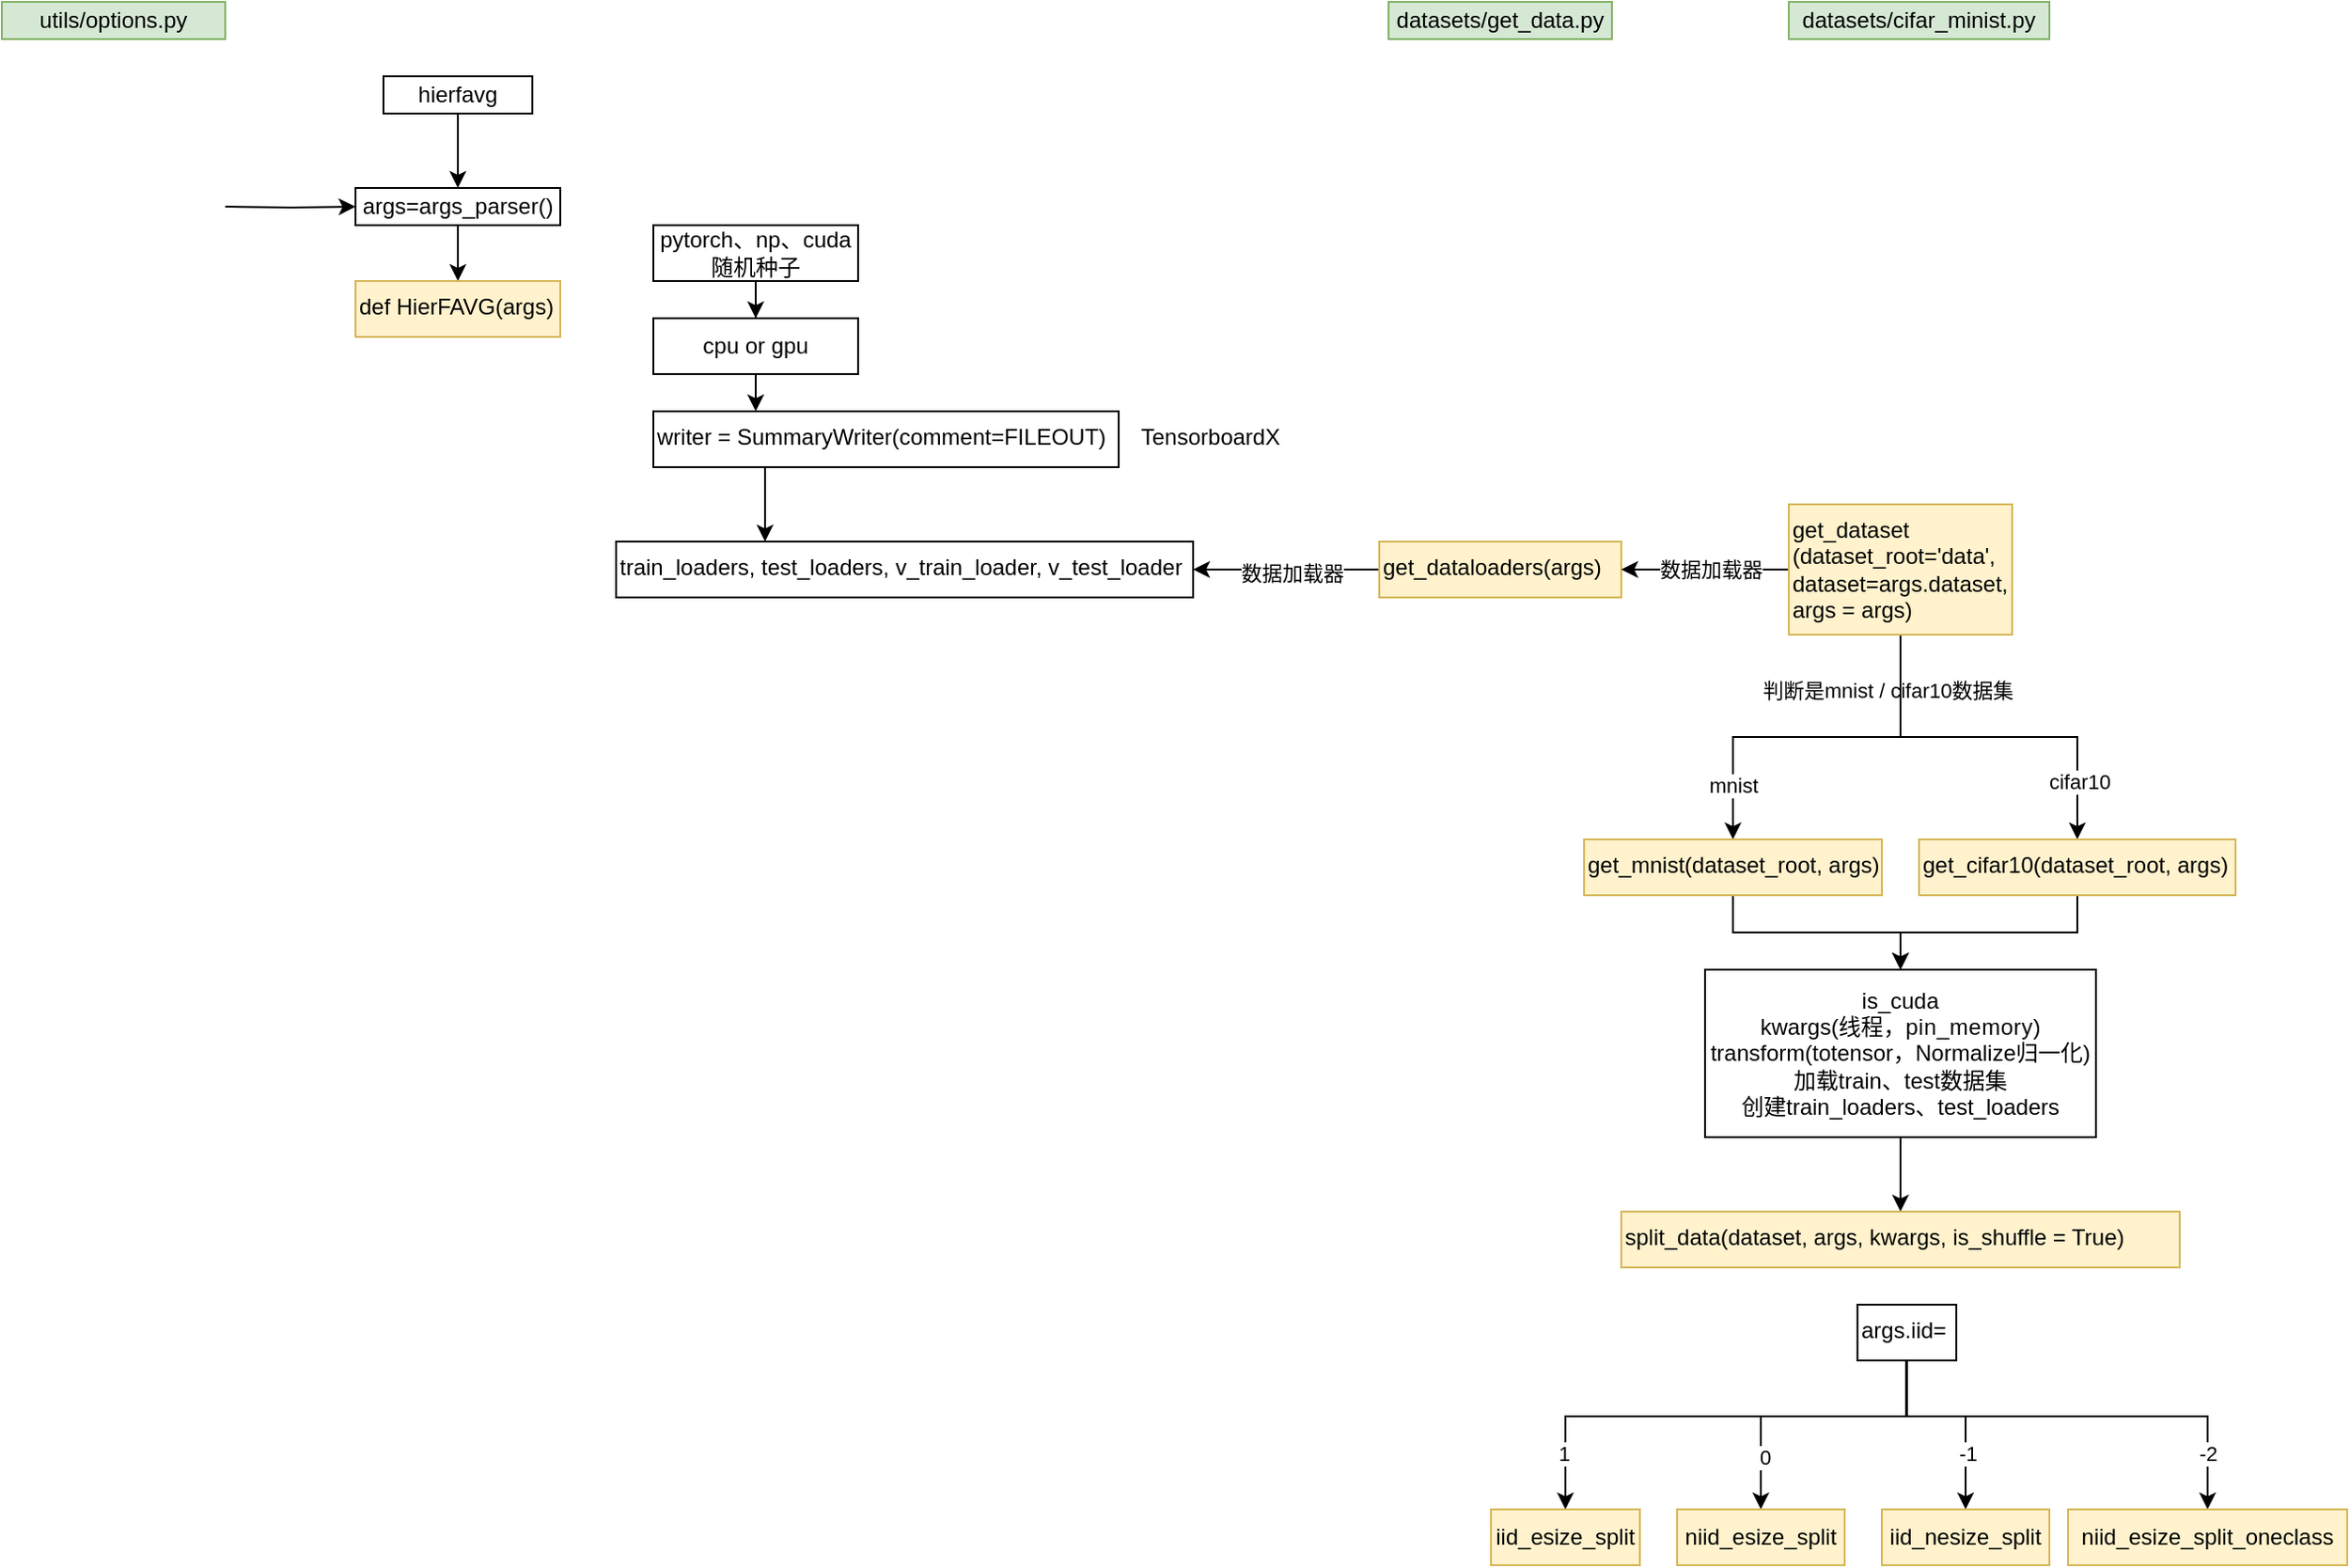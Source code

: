 <mxfile version="25.0.3">
  <diagram name="Page-1" id="74e2e168-ea6b-b213-b513-2b3c1d86103e">
    <mxGraphModel dx="2140" dy="590" grid="1" gridSize="10" guides="1" tooltips="1" connect="1" arrows="1" fold="1" page="1" pageScale="1" pageWidth="1100" pageHeight="850" background="none" math="0" shadow="0">
      <root>
        <mxCell id="0" />
        <mxCell id="1" parent="0" />
        <mxCell id="cj8k2KHTS7MA4aPITtsR-3" style="edgeStyle=orthogonalEdgeStyle;rounded=0;orthogonalLoop=1;jettySize=auto;html=1;exitX=0.5;exitY=1;exitDx=0;exitDy=0;" edge="1" parent="1" source="cj8k2KHTS7MA4aPITtsR-2">
          <mxGeometry relative="1" as="geometry">
            <mxPoint x="135" y="100" as="targetPoint" />
          </mxGeometry>
        </mxCell>
        <mxCell id="cj8k2KHTS7MA4aPITtsR-2" value="hierfavg" style="whiteSpace=wrap;html=1;" vertex="1" parent="1">
          <mxGeometry x="95" y="40" width="80" height="20" as="geometry" />
        </mxCell>
        <mxCell id="cj8k2KHTS7MA4aPITtsR-58" value="" style="edgeStyle=orthogonalEdgeStyle;rounded=0;orthogonalLoop=1;jettySize=auto;html=1;" edge="1" parent="1" source="cj8k2KHTS7MA4aPITtsR-40">
          <mxGeometry relative="1" as="geometry">
            <mxPoint x="135.034" y="150" as="targetPoint" />
          </mxGeometry>
        </mxCell>
        <mxCell id="cj8k2KHTS7MA4aPITtsR-40" value="args=args_parser()" style="whiteSpace=wrap;html=1;" vertex="1" parent="1">
          <mxGeometry x="80" y="100" width="110" height="20" as="geometry" />
        </mxCell>
        <mxCell id="cj8k2KHTS7MA4aPITtsR-49" value="" style="edgeStyle=orthogonalEdgeStyle;rounded=0;orthogonalLoop=1;jettySize=auto;html=1;" edge="1" parent="1" target="cj8k2KHTS7MA4aPITtsR-40">
          <mxGeometry relative="1" as="geometry">
            <mxPoint x="10" y="110" as="sourcePoint" />
          </mxGeometry>
        </mxCell>
        <mxCell id="cj8k2KHTS7MA4aPITtsR-54" value="&lt;span style=&quot;text-align: left;&quot;&gt;utils/options.py&lt;/span&gt;" style="rounded=0;whiteSpace=wrap;html=1;fillColor=#d5e8d4;strokeColor=#82b366;" vertex="1" parent="1">
          <mxGeometry x="-110" width="120" height="20" as="geometry" />
        </mxCell>
        <mxCell id="cj8k2KHTS7MA4aPITtsR-59" value="def HierFAVG(args)" style="text;whiteSpace=wrap;html=1;fillColor=#fff2cc;strokeColor=#d6b656;" vertex="1" parent="1">
          <mxGeometry x="80" y="150" width="110" height="30" as="geometry" />
        </mxCell>
        <mxCell id="cj8k2KHTS7MA4aPITtsR-64" value="" style="edgeStyle=orthogonalEdgeStyle;rounded=0;orthogonalLoop=1;jettySize=auto;html=1;" edge="1" parent="1" source="cj8k2KHTS7MA4aPITtsR-60" target="cj8k2KHTS7MA4aPITtsR-63">
          <mxGeometry relative="1" as="geometry" />
        </mxCell>
        <mxCell id="cj8k2KHTS7MA4aPITtsR-60" value="pytorch、np、cuda 随机种子" style="whiteSpace=wrap;html=1;" vertex="1" parent="1">
          <mxGeometry x="240" y="120" width="110" height="30" as="geometry" />
        </mxCell>
        <mxCell id="cj8k2KHTS7MA4aPITtsR-61" value="&lt;span style=&quot;text-align: left;&quot;&gt;datasets/get_data.py&lt;/span&gt;" style="rounded=0;whiteSpace=wrap;html=1;fillColor=#d5e8d4;strokeColor=#82b366;" vertex="1" parent="1">
          <mxGeometry x="635" width="120" height="20" as="geometry" />
        </mxCell>
        <mxCell id="cj8k2KHTS7MA4aPITtsR-66" value="" style="edgeStyle=orthogonalEdgeStyle;rounded=0;orthogonalLoop=1;jettySize=auto;html=1;" edge="1" parent="1" source="cj8k2KHTS7MA4aPITtsR-63" target="cj8k2KHTS7MA4aPITtsR-65">
          <mxGeometry relative="1" as="geometry">
            <Array as="points">
              <mxPoint x="295" y="230" />
              <mxPoint x="295" y="230" />
            </Array>
          </mxGeometry>
        </mxCell>
        <mxCell id="cj8k2KHTS7MA4aPITtsR-63" value="cpu or gpu" style="whiteSpace=wrap;html=1;" vertex="1" parent="1">
          <mxGeometry x="240" y="170" width="110" height="30" as="geometry" />
        </mxCell>
        <mxCell id="cj8k2KHTS7MA4aPITtsR-72" value="" style="edgeStyle=orthogonalEdgeStyle;rounded=0;orthogonalLoop=1;jettySize=auto;html=1;" edge="1" parent="1" source="cj8k2KHTS7MA4aPITtsR-65">
          <mxGeometry relative="1" as="geometry">
            <mxPoint x="300" y="290" as="targetPoint" />
            <Array as="points">
              <mxPoint x="300" y="270" />
              <mxPoint x="300" y="270" />
            </Array>
          </mxGeometry>
        </mxCell>
        <mxCell id="cj8k2KHTS7MA4aPITtsR-65" value="writer = SummaryWriter(comment=FILEOUT)" style="text;whiteSpace=wrap;html=1;strokeColor=default;" vertex="1" parent="1">
          <mxGeometry x="240" y="220" width="250" height="30" as="geometry" />
        </mxCell>
        <mxCell id="cj8k2KHTS7MA4aPITtsR-70" value="TensorboardX" style="text;whiteSpace=wrap;html=1;" vertex="1" parent="1">
          <mxGeometry x="500" y="220" width="80" height="20" as="geometry" />
        </mxCell>
        <mxCell id="cj8k2KHTS7MA4aPITtsR-73" value="train_loaders, test_loaders, v_train_loader, v_test_loader&lt;div&gt;&lt;br&gt;&lt;/div&gt;" style="text;whiteSpace=wrap;html=1;strokeColor=default;" vertex="1" parent="1">
          <mxGeometry x="220" y="290" width="310" height="30" as="geometry" />
        </mxCell>
        <mxCell id="cj8k2KHTS7MA4aPITtsR-76" value="" style="edgeStyle=orthogonalEdgeStyle;rounded=0;orthogonalLoop=1;jettySize=auto;html=1;" edge="1" parent="1" source="cj8k2KHTS7MA4aPITtsR-75" target="cj8k2KHTS7MA4aPITtsR-73">
          <mxGeometry relative="1" as="geometry" />
        </mxCell>
        <mxCell id="cj8k2KHTS7MA4aPITtsR-78" value="数据加载器" style="edgeLabel;html=1;align=center;verticalAlign=middle;resizable=0;points=[];" vertex="1" connectable="0" parent="cj8k2KHTS7MA4aPITtsR-76">
          <mxGeometry x="-0.061" y="2" relative="1" as="geometry">
            <mxPoint as="offset" />
          </mxGeometry>
        </mxCell>
        <mxCell id="cj8k2KHTS7MA4aPITtsR-75" value="&lt;span style=&quot;forced-color-adjust: none; color: rgb(0, 0, 0); font-family: Helvetica; font-size: 12px; font-style: normal; font-variant-ligatures: normal; font-variant-caps: normal; font-weight: 400; letter-spacing: normal; orphans: 2; text-align: left; text-indent: 0px; text-transform: none; widows: 2; word-spacing: 0px; -webkit-text-stroke-width: 0px; white-space: normal; background-color: initial; text-decoration-thickness: initial; text-decoration-style: initial; text-decoration-color: initial;&quot;&gt;get_dataloaders(args)&lt;/span&gt;" style="text;whiteSpace=wrap;html=1;fillColor=#fff2cc;strokeColor=#d6b656;" vertex="1" parent="1">
          <mxGeometry x="630" y="290" width="130" height="30" as="geometry" />
        </mxCell>
        <mxCell id="cj8k2KHTS7MA4aPITtsR-77" value="&lt;span style=&quot;text-align: left;&quot;&gt;datasets/cifar_minist.py&lt;/span&gt;" style="rounded=0;whiteSpace=wrap;html=1;fillColor=#d5e8d4;strokeColor=#82b366;" vertex="1" parent="1">
          <mxGeometry x="850" width="140" height="20" as="geometry" />
        </mxCell>
        <mxCell id="cj8k2KHTS7MA4aPITtsR-82" value="" style="edgeStyle=orthogonalEdgeStyle;rounded=0;orthogonalLoop=1;jettySize=auto;html=1;" edge="1" parent="1" source="cj8k2KHTS7MA4aPITtsR-79" target="cj8k2KHTS7MA4aPITtsR-75">
          <mxGeometry relative="1" as="geometry" />
        </mxCell>
        <mxCell id="cj8k2KHTS7MA4aPITtsR-83" value="数据加载器" style="edgeLabel;html=1;align=center;verticalAlign=middle;resizable=0;points=[];" vertex="1" connectable="0" parent="cj8k2KHTS7MA4aPITtsR-82">
          <mxGeometry x="-0.052" relative="1" as="geometry">
            <mxPoint as="offset" />
          </mxGeometry>
        </mxCell>
        <mxCell id="cj8k2KHTS7MA4aPITtsR-87" value="" style="edgeStyle=orthogonalEdgeStyle;rounded=0;orthogonalLoop=1;jettySize=auto;html=1;" edge="1" parent="1" source="cj8k2KHTS7MA4aPITtsR-79" target="cj8k2KHTS7MA4aPITtsR-86">
          <mxGeometry relative="1" as="geometry" />
        </mxCell>
        <mxCell id="cj8k2KHTS7MA4aPITtsR-88" value="判断是mnist / cifar10数据集" style="edgeLabel;html=1;align=center;verticalAlign=middle;resizable=0;points=[];" vertex="1" connectable="0" parent="cj8k2KHTS7MA4aPITtsR-87">
          <mxGeometry x="-0.239" y="-1" relative="1" as="geometry">
            <mxPoint x="14" y="-24" as="offset" />
          </mxGeometry>
        </mxCell>
        <mxCell id="cj8k2KHTS7MA4aPITtsR-91" value="mnist" style="edgeLabel;html=1;align=center;verticalAlign=middle;resizable=0;points=[];" vertex="1" connectable="0" parent="cj8k2KHTS7MA4aPITtsR-87">
          <mxGeometry x="0.533" relative="1" as="geometry">
            <mxPoint y="17" as="offset" />
          </mxGeometry>
        </mxCell>
        <mxCell id="cj8k2KHTS7MA4aPITtsR-94" style="edgeStyle=orthogonalEdgeStyle;rounded=0;orthogonalLoop=1;jettySize=auto;html=1;" edge="1" parent="1" source="cj8k2KHTS7MA4aPITtsR-79" target="cj8k2KHTS7MA4aPITtsR-92">
          <mxGeometry relative="1" as="geometry" />
        </mxCell>
        <mxCell id="cj8k2KHTS7MA4aPITtsR-95" value="cifar10" style="edgeLabel;html=1;align=center;verticalAlign=middle;resizable=0;points=[];" vertex="1" connectable="0" parent="cj8k2KHTS7MA4aPITtsR-94">
          <mxGeometry x="0.696" y="1" relative="1" as="geometry">
            <mxPoint as="offset" />
          </mxGeometry>
        </mxCell>
        <mxCell id="cj8k2KHTS7MA4aPITtsR-79" value="get_dataset&lt;div&gt;(dataset_root=&#39;data&#39;,&lt;br&gt;dataset=args.dataset,&lt;br&gt;args = args)&lt;/div&gt;" style="text;whiteSpace=wrap;html=1;fillColor=#fff2cc;strokeColor=#d6b656;" vertex="1" parent="1">
          <mxGeometry x="850" y="270" width="120" height="70" as="geometry" />
        </mxCell>
        <mxCell id="cj8k2KHTS7MA4aPITtsR-98" style="edgeStyle=orthogonalEdgeStyle;rounded=0;orthogonalLoop=1;jettySize=auto;html=1;entryX=0.5;entryY=0;entryDx=0;entryDy=0;" edge="1" parent="1" source="cj8k2KHTS7MA4aPITtsR-86" target="cj8k2KHTS7MA4aPITtsR-96">
          <mxGeometry relative="1" as="geometry" />
        </mxCell>
        <mxCell id="cj8k2KHTS7MA4aPITtsR-86" value="&lt;div&gt;get_mnist(dataset_root, args)&lt;br&gt;&lt;/div&gt;" style="whiteSpace=wrap;html=1;align=left;verticalAlign=top;fillColor=#fff2cc;strokeColor=#d6b656;gradientColor=none;" vertex="1" parent="1">
          <mxGeometry x="740" y="450" width="160" height="30" as="geometry" />
        </mxCell>
        <mxCell id="cj8k2KHTS7MA4aPITtsR-99" style="edgeStyle=orthogonalEdgeStyle;rounded=0;orthogonalLoop=1;jettySize=auto;html=1;entryX=0.5;entryY=0;entryDx=0;entryDy=0;" edge="1" parent="1" source="cj8k2KHTS7MA4aPITtsR-92" target="cj8k2KHTS7MA4aPITtsR-96">
          <mxGeometry relative="1" as="geometry">
            <mxPoint x="920" y="520" as="targetPoint" />
          </mxGeometry>
        </mxCell>
        <mxCell id="cj8k2KHTS7MA4aPITtsR-92" value="&lt;div&gt;get_cifar10(dataset_root, args)&lt;br&gt;&lt;/div&gt;" style="whiteSpace=wrap;html=1;align=left;verticalAlign=top;fillColor=#fff2cc;strokeColor=#d6b656;gradientColor=none;" vertex="1" parent="1">
          <mxGeometry x="920" y="450" width="170" height="30" as="geometry" />
        </mxCell>
        <mxCell id="cj8k2KHTS7MA4aPITtsR-104" value="" style="edgeStyle=orthogonalEdgeStyle;rounded=0;orthogonalLoop=1;jettySize=auto;html=1;" edge="1" parent="1" source="cj8k2KHTS7MA4aPITtsR-96" target="cj8k2KHTS7MA4aPITtsR-102">
          <mxGeometry relative="1" as="geometry" />
        </mxCell>
        <mxCell id="cj8k2KHTS7MA4aPITtsR-96" value="is_cuda&lt;div&gt;kwargs(线程，&lt;span style=&quot;background-color: rgb(255, 255, 255); color: rgb(6, 6, 7); letter-spacing: 0.25px; text-align: justify; white-space-collapse: preserve;&quot;&gt;&lt;font&gt;pin_memory&lt;/font&gt;&lt;/span&gt;&lt;span style=&quot;background-color: initial;&quot;&gt;)&lt;/span&gt;&lt;/div&gt;&lt;div&gt;&lt;span style=&quot;background-color: initial;&quot;&gt;transform(totensor，Normalize归一化)&lt;/span&gt;&lt;/div&gt;&lt;div&gt;&lt;span style=&quot;background-color: initial;&quot;&gt;加载train、test数据集&lt;/span&gt;&lt;/div&gt;&lt;div&gt;&lt;span style=&quot;background-color: initial;&quot;&gt;创建&lt;/span&gt;&lt;span style=&quot;text-align: left; background-color: initial;&quot;&gt;train_loaders、&lt;/span&gt;&lt;span style=&quot;text-align: left; background-color: initial;&quot;&gt;test_loaders&lt;/span&gt;&lt;/div&gt;" style="rounded=0;whiteSpace=wrap;html=1;" vertex="1" parent="1">
          <mxGeometry x="805" y="520" width="210" height="90" as="geometry" />
        </mxCell>
        <mxCell id="cj8k2KHTS7MA4aPITtsR-102" value="split_data(dataset, args, kwargs, is_shuffle = True)" style="text;whiteSpace=wrap;html=1;strokeColor=#d6b656;fillColor=#fff2cc;" vertex="1" parent="1">
          <mxGeometry x="760" y="650" width="300" height="30" as="geometry" />
        </mxCell>
        <mxCell id="cj8k2KHTS7MA4aPITtsR-115" style="edgeStyle=orthogonalEdgeStyle;rounded=0;orthogonalLoop=1;jettySize=auto;html=1;entryX=0.5;entryY=0;entryDx=0;entryDy=0;" edge="1" parent="1" source="cj8k2KHTS7MA4aPITtsR-105" target="cj8k2KHTS7MA4aPITtsR-111">
          <mxGeometry relative="1" as="geometry">
            <Array as="points">
              <mxPoint x="913" y="760" />
              <mxPoint x="730" y="760" />
            </Array>
          </mxGeometry>
        </mxCell>
        <mxCell id="cj8k2KHTS7MA4aPITtsR-119" value="1" style="edgeLabel;html=1;align=center;verticalAlign=middle;resizable=0;points=[];" vertex="1" connectable="0" parent="cj8k2KHTS7MA4aPITtsR-115">
          <mxGeometry x="0.773" y="-1" relative="1" as="geometry">
            <mxPoint as="offset" />
          </mxGeometry>
        </mxCell>
        <mxCell id="cj8k2KHTS7MA4aPITtsR-116" style="edgeStyle=orthogonalEdgeStyle;rounded=0;orthogonalLoop=1;jettySize=auto;html=1;" edge="1" parent="1" target="cj8k2KHTS7MA4aPITtsR-112">
          <mxGeometry relative="1" as="geometry">
            <mxPoint x="913" y="730" as="sourcePoint" />
            <Array as="points">
              <mxPoint x="913" y="760" />
              <mxPoint x="835" y="760" />
            </Array>
          </mxGeometry>
        </mxCell>
        <mxCell id="cj8k2KHTS7MA4aPITtsR-120" value="0" style="edgeLabel;html=1;align=center;verticalAlign=middle;resizable=0;points=[];" vertex="1" connectable="0" parent="cj8k2KHTS7MA4aPITtsR-116">
          <mxGeometry x="0.638" y="2" relative="1" as="geometry">
            <mxPoint as="offset" />
          </mxGeometry>
        </mxCell>
        <mxCell id="cj8k2KHTS7MA4aPITtsR-117" style="edgeStyle=orthogonalEdgeStyle;rounded=0;orthogonalLoop=1;jettySize=auto;html=1;entryX=0.5;entryY=0;entryDx=0;entryDy=0;" edge="1" parent="1" source="cj8k2KHTS7MA4aPITtsR-105" target="cj8k2KHTS7MA4aPITtsR-114">
          <mxGeometry relative="1" as="geometry">
            <Array as="points">
              <mxPoint x="913" y="760" />
              <mxPoint x="945" y="760" />
            </Array>
          </mxGeometry>
        </mxCell>
        <mxCell id="cj8k2KHTS7MA4aPITtsR-121" value="-1" style="edgeLabel;html=1;align=center;verticalAlign=middle;resizable=0;points=[];" vertex="1" connectable="0" parent="cj8k2KHTS7MA4aPITtsR-117">
          <mxGeometry x="0.451" y="1" relative="1" as="geometry">
            <mxPoint as="offset" />
          </mxGeometry>
        </mxCell>
        <mxCell id="cj8k2KHTS7MA4aPITtsR-118" style="edgeStyle=orthogonalEdgeStyle;rounded=0;orthogonalLoop=1;jettySize=auto;html=1;" edge="1" parent="1" source="cj8k2KHTS7MA4aPITtsR-105" target="cj8k2KHTS7MA4aPITtsR-113">
          <mxGeometry relative="1" as="geometry">
            <Array as="points">
              <mxPoint x="913" y="760" />
              <mxPoint x="1075" y="760" />
            </Array>
          </mxGeometry>
        </mxCell>
        <mxCell id="cj8k2KHTS7MA4aPITtsR-122" value="-2" style="edgeLabel;html=1;align=center;verticalAlign=middle;resizable=0;points=[];" vertex="1" connectable="0" parent="cj8k2KHTS7MA4aPITtsR-118">
          <mxGeometry x="0.752" relative="1" as="geometry">
            <mxPoint as="offset" />
          </mxGeometry>
        </mxCell>
        <mxCell id="cj8k2KHTS7MA4aPITtsR-105" value="args.iid=" style="whiteSpace=wrap;html=1;align=left;verticalAlign=top;movable=1;resizable=1;rotatable=1;deletable=1;editable=1;locked=0;connectable=1;strokeColor=default;" vertex="1" parent="1">
          <mxGeometry x="886.88" y="700" width="53.12" height="30" as="geometry" />
        </mxCell>
        <mxCell id="cj8k2KHTS7MA4aPITtsR-111" value="iid_esize_split" style="whiteSpace=wrap;html=1;fillColor=#fff2cc;strokeColor=#d6b656;" vertex="1" parent="1">
          <mxGeometry x="690" y="810" width="80" height="30" as="geometry" />
        </mxCell>
        <mxCell id="cj8k2KHTS7MA4aPITtsR-112" value="niid_esize_split" style="whiteSpace=wrap;html=1;fillColor=#fff2cc;strokeColor=#d6b656;" vertex="1" parent="1">
          <mxGeometry x="790" y="810" width="90" height="30" as="geometry" />
        </mxCell>
        <mxCell id="cj8k2KHTS7MA4aPITtsR-113" value="niid_esize_split_oneclass" style="whiteSpace=wrap;html=1;fillColor=#fff2cc;strokeColor=#d6b656;" vertex="1" parent="1">
          <mxGeometry x="1000" y="810" width="150" height="30" as="geometry" />
        </mxCell>
        <mxCell id="cj8k2KHTS7MA4aPITtsR-114" value="iid_nesize_split" style="whiteSpace=wrap;html=1;fillColor=#fff2cc;strokeColor=#d6b656;" vertex="1" parent="1">
          <mxGeometry x="900" y="810" width="90" height="30" as="geometry" />
        </mxCell>
      </root>
    </mxGraphModel>
  </diagram>
</mxfile>
